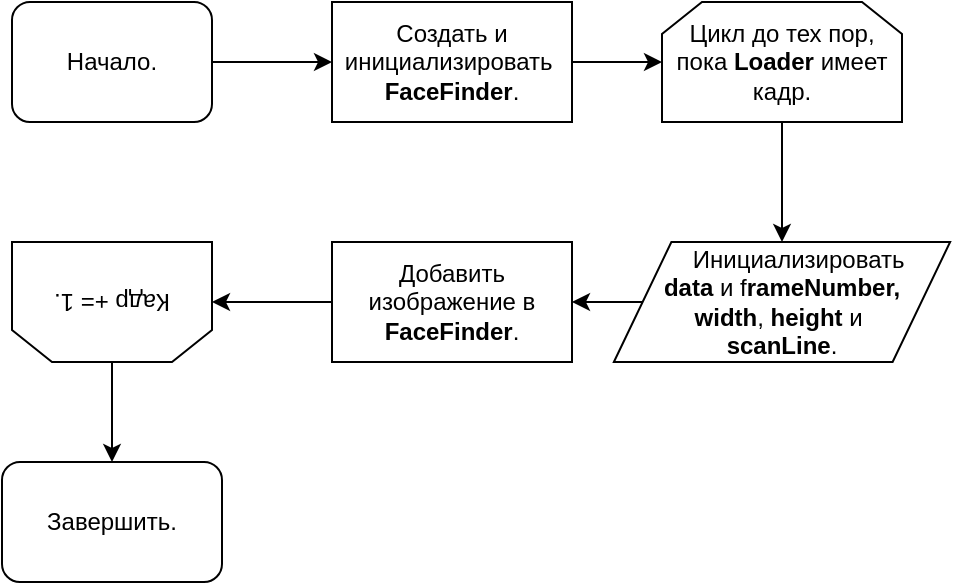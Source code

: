 <mxfile version="13.1.14" type="device"><diagram id="fmChVBbdQ8EUE4LnrvRR" name="Page-1"><mxGraphModel dx="1185" dy="640" grid="1" gridSize="10" guides="1" tooltips="1" connect="1" arrows="1" fold="1" page="1" pageScale="1" pageWidth="850" pageHeight="1100" math="0" shadow="0"><root><mxCell id="0"/><mxCell id="1" parent="0"/><mxCell id="v0_iz0_8eimlzB5JI5bn-4" style="edgeStyle=orthogonalEdgeStyle;rounded=0;orthogonalLoop=1;jettySize=auto;html=1;entryX=0;entryY=0.5;entryDx=0;entryDy=0;" edge="1" parent="1" source="0reMAyi0JTl_DmJz0WMd-1" target="0reMAyi0JTl_DmJz0WMd-8"><mxGeometry relative="1" as="geometry"/></mxCell><mxCell id="0reMAyi0JTl_DmJz0WMd-1" value="Начало." style="rounded=1;whiteSpace=wrap;html=1;" parent="1" vertex="1"><mxGeometry x="50" y="30" width="100" height="60" as="geometry"/></mxCell><mxCell id="v0_iz0_8eimlzB5JI5bn-5" style="edgeStyle=orthogonalEdgeStyle;rounded=0;orthogonalLoop=1;jettySize=auto;html=1;entryX=0;entryY=0.5;entryDx=0;entryDy=0;" edge="1" parent="1" source="0reMAyi0JTl_DmJz0WMd-8" target="0reMAyi0JTl_DmJz0WMd-15"><mxGeometry relative="1" as="geometry"/></mxCell><mxCell id="0reMAyi0JTl_DmJz0WMd-8" value="Создать и инициализировать&amp;nbsp;&lt;br&gt;&lt;b&gt;FaceFinder&lt;/b&gt;." style="rounded=0;whiteSpace=wrap;html=1;" parent="1" vertex="1"><mxGeometry x="210" y="30" width="120" height="60" as="geometry"/></mxCell><mxCell id="v0_iz0_8eimlzB5JI5bn-6" style="edgeStyle=orthogonalEdgeStyle;rounded=0;orthogonalLoop=1;jettySize=auto;html=1;entryX=0.5;entryY=0;entryDx=0;entryDy=0;" edge="1" parent="1" source="0reMAyi0JTl_DmJz0WMd-15" target="0reMAyi0JTl_DmJz0WMd-17"><mxGeometry relative="1" as="geometry"/></mxCell><mxCell id="0reMAyi0JTl_DmJz0WMd-15" value="Цикл до тех пор, пока&amp;nbsp;&lt;b style=&quot;font-family: &amp;#34;helvetica&amp;#34;&quot;&gt;Loader &lt;/b&gt;&lt;span style=&quot;font-family: &amp;#34;helvetica&amp;#34;&quot;&gt;имеет кадр.&lt;/span&gt;" style="shape=loopLimit;whiteSpace=wrap;html=1;" parent="1" vertex="1"><mxGeometry x="375" y="30" width="120" height="60" as="geometry"/></mxCell><mxCell id="v0_iz0_8eimlzB5JI5bn-7" style="edgeStyle=orthogonalEdgeStyle;rounded=0;orthogonalLoop=1;jettySize=auto;html=1;entryX=1;entryY=0.5;entryDx=0;entryDy=0;" edge="1" parent="1" source="0reMAyi0JTl_DmJz0WMd-17" target="0reMAyi0JTl_DmJz0WMd-19"><mxGeometry relative="1" as="geometry"/></mxCell><mxCell id="0reMAyi0JTl_DmJz0WMd-17" value="&amp;nbsp; &amp;nbsp; &amp;nbsp; Инициализировать&lt;span style=&quot;font-family: &amp;#34;helvetica&amp;#34;&quot;&gt;&amp;nbsp;&lt;br&gt;&lt;b&gt;data &lt;/b&gt;и f&lt;b&gt;rameNumber,&lt;/b&gt;&lt;/span&gt;&lt;span style=&quot;font-family: &amp;#34;helvetica&amp;#34;&quot;&gt;&lt;br&gt;&lt;b&gt;width&lt;/b&gt;,&lt;b&gt;&amp;nbsp;height&amp;nbsp;&lt;/b&gt;и&lt;b&gt;&amp;nbsp;&lt;br&gt;scanLine&lt;/b&gt;&lt;/span&gt;&lt;span style=&quot;font-family: &amp;#34;helvetica&amp;#34;&quot;&gt;.&lt;/span&gt;" style="shape=parallelogram;perimeter=parallelogramPerimeter;whiteSpace=wrap;html=1;size=0.171;" parent="1" vertex="1"><mxGeometry x="350.94" y="150" width="168.12" height="60" as="geometry"/></mxCell><mxCell id="v0_iz0_8eimlzB5JI5bn-8" style="edgeStyle=orthogonalEdgeStyle;rounded=0;orthogonalLoop=1;jettySize=auto;html=1;entryX=0;entryY=0.5;entryDx=0;entryDy=0;" edge="1" parent="1" source="0reMAyi0JTl_DmJz0WMd-19" target="0reMAyi0JTl_DmJz0WMd-21"><mxGeometry relative="1" as="geometry"/></mxCell><mxCell id="0reMAyi0JTl_DmJz0WMd-19" value="Добавить изображение в &lt;b&gt;FaceFinder&lt;/b&gt;." style="rounded=0;whiteSpace=wrap;html=1;" parent="1" vertex="1"><mxGeometry x="210" y="150" width="120" height="60" as="geometry"/></mxCell><mxCell id="v0_iz0_8eimlzB5JI5bn-12" style="edgeStyle=orthogonalEdgeStyle;rounded=0;orthogonalLoop=1;jettySize=auto;html=1;entryX=0.5;entryY=0;entryDx=0;entryDy=0;" edge="1" parent="1" source="0reMAyi0JTl_DmJz0WMd-21" target="0reMAyi0JTl_DmJz0WMd-26"><mxGeometry relative="1" as="geometry"/></mxCell><mxCell id="0reMAyi0JTl_DmJz0WMd-21" value="Кадр += 1." style="shape=loopLimit;whiteSpace=wrap;html=1;rotation=-180;" parent="1" vertex="1"><mxGeometry x="50" y="150" width="100" height="60" as="geometry"/></mxCell><mxCell id="0reMAyi0JTl_DmJz0WMd-26" value="Завершить." style="rounded=1;whiteSpace=wrap;html=1;" parent="1" vertex="1"><mxGeometry x="45" y="260" width="110" height="60" as="geometry"/></mxCell></root></mxGraphModel></diagram></mxfile>